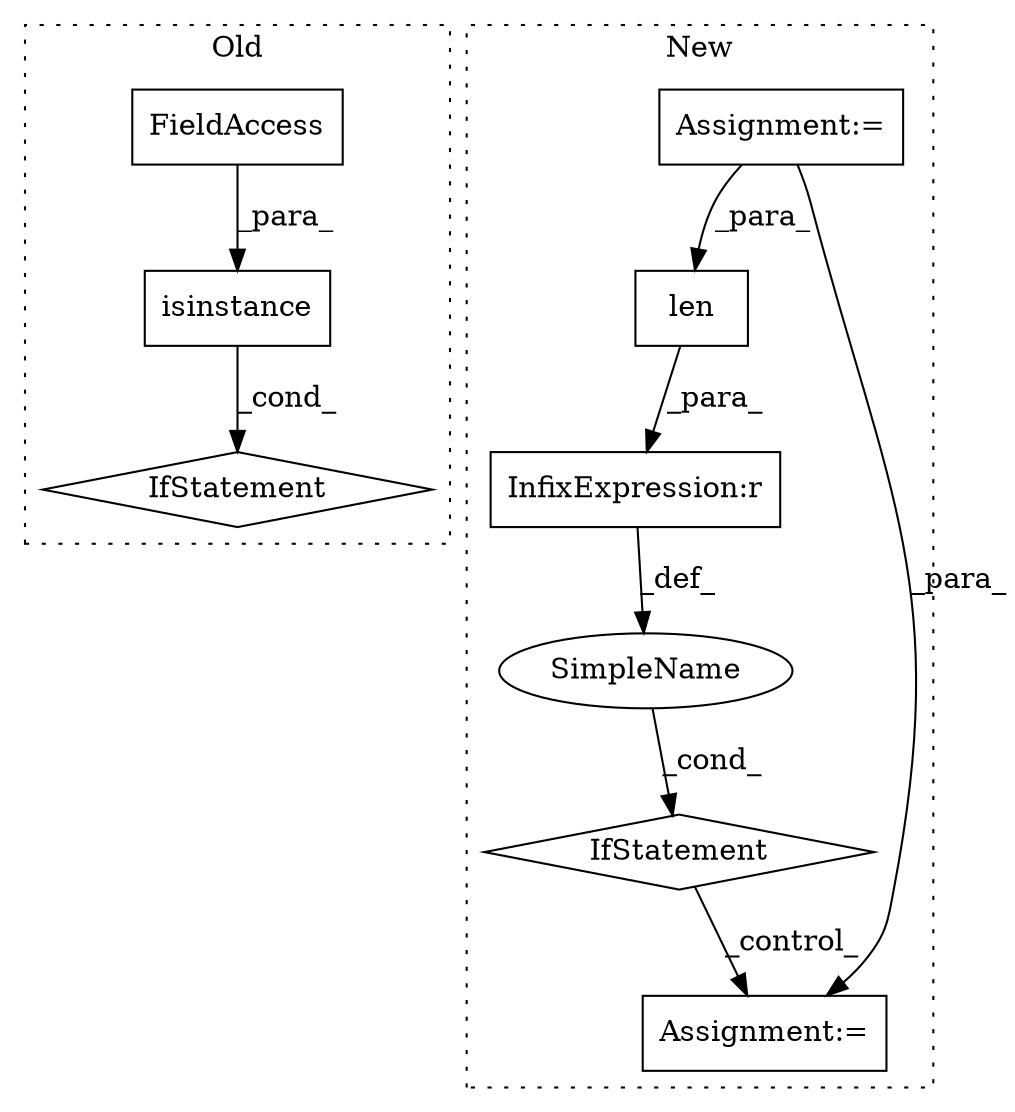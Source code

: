 digraph G {
subgraph cluster0 {
1 [label="isinstance" a="32" s="3880,3904" l="11,1" shape="box"];
3 [label="FieldAccess" a="22" s="3900" l="4" shape="box"];
4 [label="IfStatement" a="25" s="3875,3905" l="4,2" shape="diamond"];
label = "Old";
style="dotted";
}
subgraph cluster1 {
2 [label="len" a="32" s="4058,4081" l="4,1" shape="box"];
5 [label="InfixExpression:r" a="27" s="4082" l="4" shape="box"];
6 [label="Assignment:=" a="7" s="4136" l="2" shape="box"];
7 [label="IfStatement" a="25" s="4054,4087" l="4,2" shape="diamond"];
8 [label="SimpleName" a="42" s="" l="" shape="ellipse"];
9 [label="Assignment:=" a="7" s="4019" l="1" shape="box"];
label = "New";
style="dotted";
}
1 -> 4 [label="_cond_"];
2 -> 5 [label="_para_"];
3 -> 1 [label="_para_"];
5 -> 8 [label="_def_"];
7 -> 6 [label="_control_"];
8 -> 7 [label="_cond_"];
9 -> 6 [label="_para_"];
9 -> 2 [label="_para_"];
}